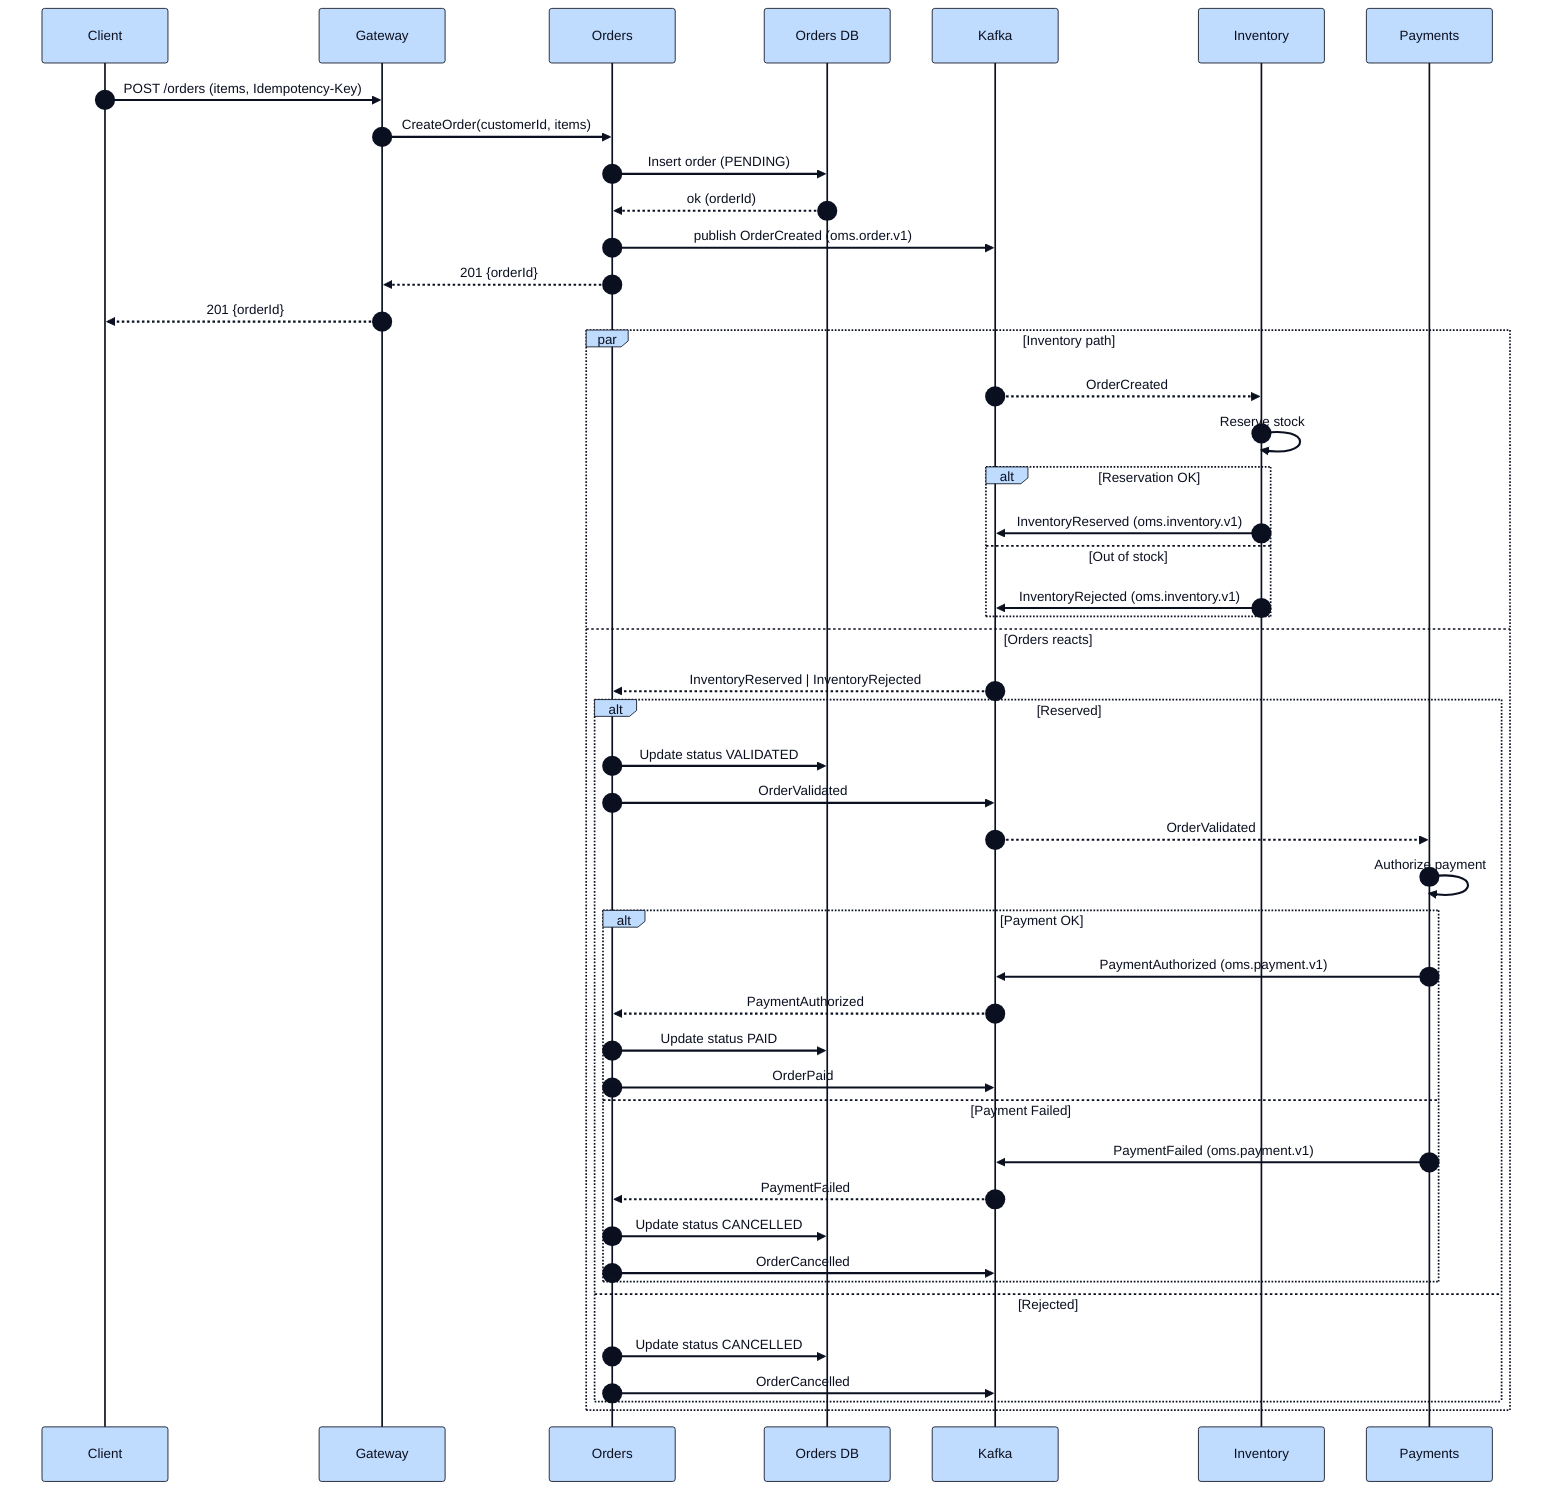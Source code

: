 %%{init: {
  "theme": "base",
  "themeVariables": {
    "primaryColor": "#FDE68A",
    "primaryTextColor": "#0B1020",
    "primaryBorderColor": "#0B1020",
    "lineColor": "#0B1020",
    "actorBorder": "#0B1020",
    "actorBkg": "#BFDBFE",
    "actorTextColor": "#0B1020",
    "signalColor": "#0B1020",
    "sequenceNumberColor": "#0B1020",
    "noteBkgColor": "#FEF3C7",
    "noteTextColor": "#0B1020",
    "noteBorderColor": "#F59E0B"
  },
  "themeCSS": ".actor rect{stroke-width:2.5px}.actor text{font-weight:700}.messageLine0,.messageLine1,.messageLine2,.messageLine3{stroke-width:2.5px}.sequenceNumber{fill:#0B1020;font-weight:700}.label, .loopText{font-weight:700}.note{stroke-width:2px}"
} }%%
sequenceDiagram
  autonumber
  participant Client
  participant GW as Gateway
  participant ORD as Orders
  participant DB as Orders DB
  participant K as Kafka
  participant INV as Inventory
  participant PAY as Payments

  Client->>GW: POST /orders (items, Idempotency-Key)
  GW->>ORD: CreateOrder(customerId, items)
  ORD->>DB: Insert order (PENDING)
  DB-->>ORD: ok (orderId)
  ORD->>K: publish OrderCreated (oms.order.v1)
  ORD-->>GW: 201 {orderId}
  GW-->>Client: 201 {orderId}

  par Inventory path
    K-->>INV: OrderCreated
    INV->>INV: Reserve stock
    alt Reservation OK
      INV->>K: InventoryReserved (oms.inventory.v1)
    else Out of stock
      INV->>K: InventoryRejected (oms.inventory.v1)
    end
  and Orders reacts
    K-->>ORD: InventoryReserved | InventoryRejected
    alt Reserved
      ORD->>DB: Update status VALIDATED
      ORD->>K: OrderValidated
      K-->>PAY: OrderValidated
      PAY->>PAY: Authorize payment
      alt Payment OK
        PAY->>K: PaymentAuthorized (oms.payment.v1)
        K-->>ORD: PaymentAuthorized
        ORD->>DB: Update status PAID
        ORD->>K: OrderPaid
      else Payment Failed
        PAY->>K: PaymentFailed (oms.payment.v1)
        K-->>ORD: PaymentFailed
        ORD->>DB: Update status CANCELLED
        ORD->>K: OrderCancelled
      end
    else Rejected
      ORD->>DB: Update status CANCELLED
      ORD->>K: OrderCancelled
    end
  end